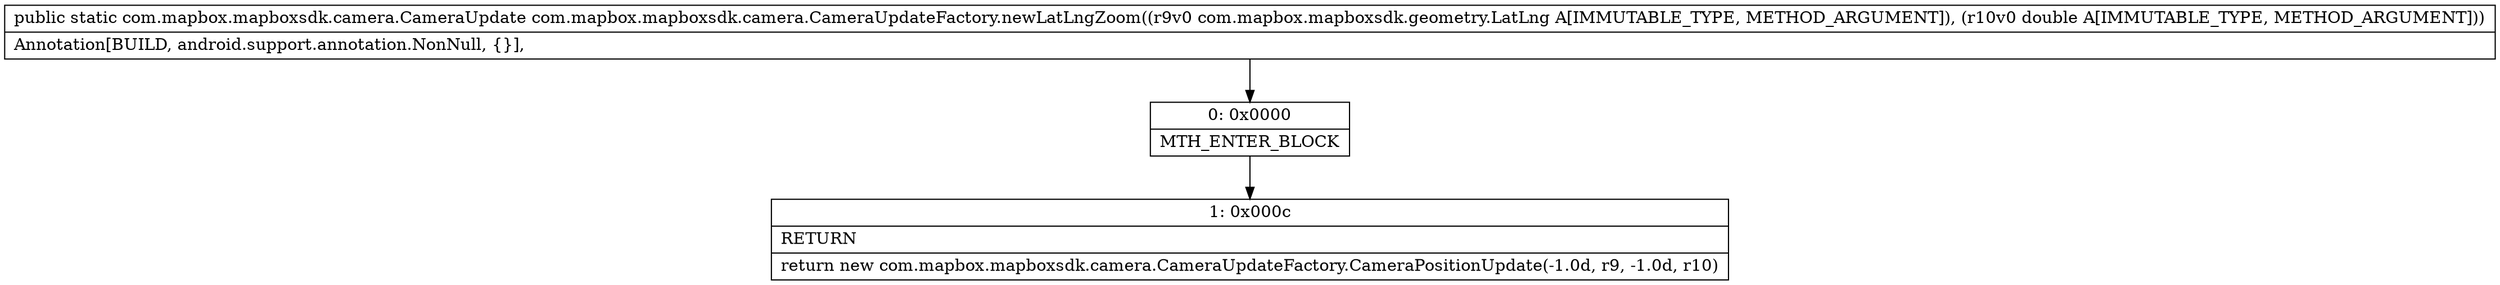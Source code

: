 digraph "CFG forcom.mapbox.mapboxsdk.camera.CameraUpdateFactory.newLatLngZoom(Lcom\/mapbox\/mapboxsdk\/geometry\/LatLng;D)Lcom\/mapbox\/mapboxsdk\/camera\/CameraUpdate;" {
Node_0 [shape=record,label="{0\:\ 0x0000|MTH_ENTER_BLOCK\l}"];
Node_1 [shape=record,label="{1\:\ 0x000c|RETURN\l|return new com.mapbox.mapboxsdk.camera.CameraUpdateFactory.CameraPositionUpdate(\-1.0d, r9, \-1.0d, r10)\l}"];
MethodNode[shape=record,label="{public static com.mapbox.mapboxsdk.camera.CameraUpdate com.mapbox.mapboxsdk.camera.CameraUpdateFactory.newLatLngZoom((r9v0 com.mapbox.mapboxsdk.geometry.LatLng A[IMMUTABLE_TYPE, METHOD_ARGUMENT]), (r10v0 double A[IMMUTABLE_TYPE, METHOD_ARGUMENT]))  | Annotation[BUILD, android.support.annotation.NonNull, \{\}], \l}"];
MethodNode -> Node_0;
Node_0 -> Node_1;
}

